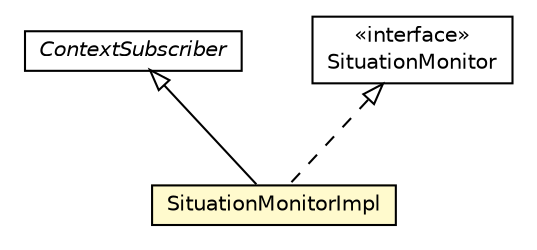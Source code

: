 #!/usr/local/bin/dot
#
# Class diagram 
# Generated by UMLGraph version R5_6-24-gf6e263 (http://www.umlgraph.org/)
#

digraph G {
	edge [fontname="Helvetica",fontsize=10,labelfontname="Helvetica",labelfontsize=10];
	node [fontname="Helvetica",fontsize=10,shape=plaintext];
	nodesep=0.25;
	ranksep=0.5;
	// org.universAAL.middleware.context.ContextSubscriber
	c7660889 [label=<<table title="org.universAAL.middleware.context.ContextSubscriber" border="0" cellborder="1" cellspacing="0" cellpadding="2" port="p" href="../../../../middleware/context/ContextSubscriber.html">
		<tr><td><table border="0" cellspacing="0" cellpadding="1">
<tr><td align="center" balign="center"><font face="Helvetica-Oblique"> ContextSubscriber </font></td></tr>
		</table></td></tr>
		</table>>, URL="../../../../middleware/context/ContextSubscriber.html", fontname="Helvetica", fontcolor="black", fontsize=10.0];
	// org.universAAL.security.session.manager.context.SituationMonitor
	c7662490 [label=<<table title="org.universAAL.security.session.manager.context.SituationMonitor" border="0" cellborder="1" cellspacing="0" cellpadding="2" port="p" href="../context/SituationMonitor.html">
		<tr><td><table border="0" cellspacing="0" cellpadding="1">
<tr><td align="center" balign="center"> &#171;interface&#187; </td></tr>
<tr><td align="center" balign="center"> SituationMonitor </td></tr>
		</table></td></tr>
		</table>>, URL="../context/SituationMonitor.html", fontname="Helvetica", fontcolor="black", fontsize=10.0];
	// org.universAAL.security.session.manager.impl.SituationMonitorImpl
	c7662496 [label=<<table title="org.universAAL.security.session.manager.impl.SituationMonitorImpl" border="0" cellborder="1" cellspacing="0" cellpadding="2" port="p" bgcolor="lemonChiffon" href="./SituationMonitorImpl.html">
		<tr><td><table border="0" cellspacing="0" cellpadding="1">
<tr><td align="center" balign="center"> SituationMonitorImpl </td></tr>
		</table></td></tr>
		</table>>, URL="./SituationMonitorImpl.html", fontname="Helvetica", fontcolor="black", fontsize=10.0];
	//org.universAAL.security.session.manager.impl.SituationMonitorImpl extends org.universAAL.middleware.context.ContextSubscriber
	c7660889:p -> c7662496:p [dir=back,arrowtail=empty];
	//org.universAAL.security.session.manager.impl.SituationMonitorImpl implements org.universAAL.security.session.manager.context.SituationMonitor
	c7662490:p -> c7662496:p [dir=back,arrowtail=empty,style=dashed];
}

